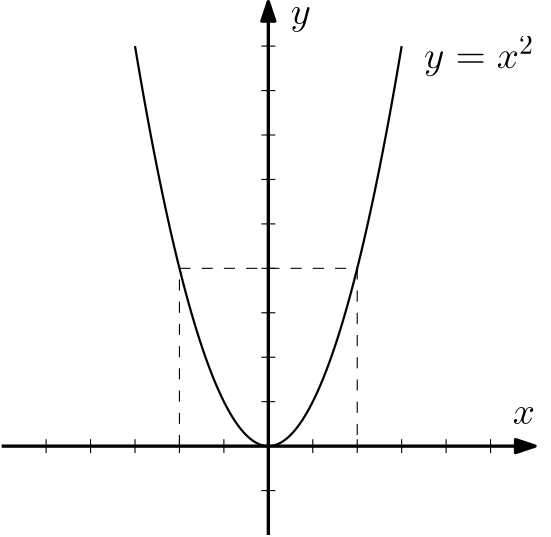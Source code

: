 <?xml version="1.0"?>
<!DOCTYPE ipe SYSTEM "ipe.dtd">
<ipe version="70218" creator="Ipe 7.2.23">
<info created="D:20210223084916" modified="D:20210223084916"/>
<ipestyle name="basic">
<symbol name="arrow/arc(spx)">
<path stroke="sym-stroke" fill="sym-stroke" pen="sym-pen">
0 0 m
-1 0.333 l
-1 -0.333 l
h
</path>
</symbol>
<symbol name="arrow/farc(spx)">
<path stroke="sym-stroke" fill="white" pen="sym-pen">
0 0 m
-1 0.333 l
-1 -0.333 l
h
</path>
</symbol>
<symbol name="arrow/ptarc(spx)">
<path stroke="sym-stroke" fill="sym-stroke" pen="sym-pen">
0 0 m
-1 0.333 l
-0.8 0 l
-1 -0.333 l
h
</path>
</symbol>
<symbol name="arrow/fptarc(spx)">
<path stroke="sym-stroke" fill="white" pen="sym-pen">
0 0 m
-1 0.333 l
-0.8 0 l
-1 -0.333 l
h
</path>
</symbol>
<symbol name="mark/circle(sx)" transformations="translations">
<path fill="sym-stroke">
0.6 0 0 0.6 0 0 e
0.4 0 0 0.4 0 0 e
</path>
</symbol>
<symbol name="mark/disk(sx)" transformations="translations">
<path fill="sym-stroke">
0.6 0 0 0.6 0 0 e
</path>
</symbol>
<symbol name="mark/fdisk(sfx)" transformations="translations">
<group>
<path fill="sym-fill">
0.5 0 0 0.5 0 0 e
</path>
<path fill="sym-stroke" fillrule="eofill">
0.6 0 0 0.6 0 0 e
0.4 0 0 0.4 0 0 e
</path>
</group>
</symbol>
<symbol name="mark/box(sx)" transformations="translations">
<path fill="sym-stroke" fillrule="eofill">
-0.6 -0.6 m
0.6 -0.6 l
0.6 0.6 l
-0.6 0.6 l
h
-0.4 -0.4 m
0.4 -0.4 l
0.4 0.4 l
-0.4 0.4 l
h
</path>
</symbol>
<symbol name="mark/square(sx)" transformations="translations">
<path fill="sym-stroke">
-0.6 -0.6 m
0.6 -0.6 l
0.6 0.6 l
-0.6 0.6 l
h
</path>
</symbol>
<symbol name="mark/fsquare(sfx)" transformations="translations">
<group>
<path fill="sym-fill">
-0.5 -0.5 m
0.5 -0.5 l
0.5 0.5 l
-0.5 0.5 l
h
</path>
<path fill="sym-stroke" fillrule="eofill">
-0.6 -0.6 m
0.6 -0.6 l
0.6 0.6 l
-0.6 0.6 l
h
-0.4 -0.4 m
0.4 -0.4 l
0.4 0.4 l
-0.4 0.4 l
h
</path>
</group>
</symbol>
<symbol name="mark/cross(sx)" transformations="translations">
<group>
<path fill="sym-stroke">
-0.43 -0.57 m
0.57 0.43 l
0.43 0.57 l
-0.57 -0.43 l
h
</path>
<path fill="sym-stroke">
-0.43 0.57 m
0.57 -0.43 l
0.43 -0.57 l
-0.57 0.43 l
h
</path>
</group>
</symbol>
<symbol name="arrow/fnormal(spx)">
<path stroke="sym-stroke" fill="white" pen="sym-pen">
0 0 m
-1 0.333 l
-1 -0.333 l
h
</path>
</symbol>
<symbol name="arrow/pointed(spx)">
<path stroke="sym-stroke" fill="sym-stroke" pen="sym-pen">
0 0 m
-1 0.333 l
-0.8 0 l
-1 -0.333 l
h
</path>
</symbol>
<symbol name="arrow/fpointed(spx)">
<path stroke="sym-stroke" fill="white" pen="sym-pen">
0 0 m
-1 0.333 l
-0.8 0 l
-1 -0.333 l
h
</path>
</symbol>
<symbol name="arrow/linear(spx)">
<path stroke="sym-stroke" pen="sym-pen">
-1 0.333 m
0 0 l
-1 -0.333 l
</path>
</symbol>
<symbol name="arrow/fdouble(spx)">
<path stroke="sym-stroke" fill="white" pen="sym-pen">
0 0 m
-1 0.333 l
-1 -0.333 l
h
-1 0 m
-2 0.333 l
-2 -0.333 l
h
</path>
</symbol>
<symbol name="arrow/double(spx)">
<path stroke="sym-stroke" fill="sym-stroke" pen="sym-pen">
0 0 m
-1 0.333 l
-1 -0.333 l
h
-1 0 m
-2 0.333 l
-2 -0.333 l
h
</path>
</symbol>
<symbol name="arrow/mid-normal(spx)">
<path stroke="sym-stroke" fill="sym-stroke" pen="sym-pen">
0.5 0 m
-0.5 0.333 l
-0.5 -0.333 l
h
</path>
</symbol>
<symbol name="arrow/mid-fnormal(spx)">
<path stroke="sym-stroke" fill="white" pen="sym-pen">
0.5 0 m
-0.5 0.333 l
-0.5 -0.333 l
h
</path>
</symbol>
<symbol name="arrow/mid-pointed(spx)">
<path stroke="sym-stroke" fill="sym-stroke" pen="sym-pen">
0.5 0 m
-0.5 0.333 l
-0.3 0 l
-0.5 -0.333 l
h
</path>
</symbol>
<symbol name="arrow/mid-fpointed(spx)">
<path stroke="sym-stroke" fill="white" pen="sym-pen">
0.5 0 m
-0.5 0.333 l
-0.3 0 l
-0.5 -0.333 l
h
</path>
</symbol>
<symbol name="arrow/mid-double(spx)">
<path stroke="sym-stroke" fill="sym-stroke" pen="sym-pen">
1 0 m
0 0.333 l
0 -0.333 l
h
0 0 m
-1 0.333 l
-1 -0.333 l
h
</path>
</symbol>
<symbol name="arrow/mid-fdouble(spx)">
<path stroke="sym-stroke" fill="white" pen="sym-pen">
1 0 m
0 0.333 l
0 -0.333 l
h
0 0 m
-1 0.333 l
-1 -0.333 l
h
</path>
</symbol>
<anglesize name="22.5 deg" value="22.5"/>
<anglesize name="30 deg" value="30"/>
<anglesize name="45 deg" value="45"/>
<anglesize name="60 deg" value="60"/>
<anglesize name="90 deg" value="90"/>
<arrowsize name="large" value="10"/>
<arrowsize name="small" value="5"/>
<arrowsize name="tiny" value="3"/>
<color name="blue" value="0 0 1"/>
<color name="brown" value="0.647 0.165 0.165"/>
<color name="darkblue" value="0 0 0.545"/>
<color name="darkcyan" value="0 0.545 0.545"/>
<color name="darkgray" value="0.663"/>
<color name="darkgreen" value="0 0.392 0"/>
<color name="darkmagenta" value="0.545 0 0.545"/>
<color name="darkorange" value="1 0.549 0"/>
<color name="darkred" value="0.545 0 0"/>
<color name="gold" value="1 0.843 0"/>
<color name="gray" value="0.745"/>
<color name="green" value="0 1 0"/>
<color name="lightblue" value="0.678 0.847 0.902"/>
<color name="lightcyan" value="0.878 1 1"/>
<color name="lightgray" value="0.827"/>
<color name="lightgreen" value="0.565 0.933 0.565"/>
<color name="lightyellow" value="1 1 0.878"/>
<color name="navy" value="0 0 0.502"/>
<color name="orange" value="1 0.647 0"/>
<color name="pink" value="1 0.753 0.796"/>
<color name="purple" value="0.627 0.125 0.941"/>
<color name="red" value="1 0 0"/>
<color name="seagreen" value="0.18 0.545 0.341"/>
<color name="turquoise" value="0.251 0.878 0.816"/>
<color name="violet" value="0.933 0.51 0.933"/>
<color name="yellow" value="1 1 0"/>
<dashstyle name="dash dot dotted" value="[4 2 1 2 1 2] 0"/>
<dashstyle name="dash dotted" value="[4 2 1 2] 0"/>
<dashstyle name="dashed" value="[4] 0"/>
<dashstyle name="dotted" value="[1 3] 0"/>
<gridsize name="10 pts (~3.5 mm)" value="10"/>
<gridsize name="14 pts (~5 mm)" value="14"/>
<gridsize name="16 pts (~6 mm)" value="16"/>
<gridsize name="20 pts (~7 mm)" value="20"/>
<gridsize name="28 pts (~10 mm)" value="28"/>
<gridsize name="32 pts (~12 mm)" value="32"/>
<gridsize name="4 pts" value="4"/>
<gridsize name="56 pts (~20 mm)" value="56"/>
<gridsize name="8 pts (~3 mm)" value="8"/>
<opacity name="10%" value="0.1"/>
<opacity name="30%" value="0.3"/>
<opacity name="50%" value="0.5"/>
<opacity name="75%" value="0.75"/>
<pen name="fat" value="1.2"/>
<pen name="heavier" value="0.8"/>
<pen name="ultrafat" value="2"/>
<symbolsize name="large" value="5"/>
<symbolsize name="small" value="2"/>
<symbolsize name="tiny" value="1.1"/>
<textsize name="Huge" value="\Huge"/>
<textsize name="LARGE" value="\LARGE"/>
<textsize name="Large" value="\Large"/>
<textsize name="footnote" value="\footnotesize"/>
<textsize name="huge" value="\huge"/>
<textsize name="large" value="\large"/>
<textsize name="small" value="\small"/>
<textsize name="tiny" value="\tiny"/>
<textstyle name="center" begin="\begin{center}" end="\end{center}"/>
<textstyle name="item" begin="\begin{itemize}\item{}" end="\end{itemize}"/>
<textstyle name="itemize" begin="\begin{itemize}" end="\end{itemize}"/>
<tiling name="falling" angle="-60" step="4" width="1"/>
<tiling name="rising" angle="30" step="4" width="1"/>
</ipestyle>
<page>
<layer name="alpha"/>
<view layers="alpha" active="alpha"/>
<group layer="alpha" matrix="1 0 0 1 32 -96">
<path stroke="black" fill="white" pen="fat" arrow="normal/normal">
128 608 m
320 608 l
</path>
<path stroke="black" fill="white">
144 610.5 m
144 605.5 l
</path>
<path stroke="black" fill="white">
160 610.5 m
160 605.5 l
</path>
<path stroke="black" fill="white">
176 610.5 m
176 605.5 l
</path>
<path stroke="black" fill="white">
192 610.5 m
192 605.5 l
</path>
<path stroke="black" fill="white">
208 610.5 m
208 605.5 l
</path>
<path stroke="black" fill="white">
224 610.5 m
224 605.5 l
</path>
<path stroke="black" fill="white">
240 610.5 m
240 605.5 l
</path>
<path stroke="black" fill="white">
256 610.5 m
256 605.5 l
</path>
<path stroke="black" fill="white">
272 610.5 m
272 605.5 l
</path>
<path stroke="black" fill="white">
288 610.5 m
288 605.5 l
</path>
<path stroke="black" fill="white">
304 610.5 m
304 605.5 l
</path>
<path stroke="black" fill="white" pen="fat" arrow="normal/normal">
224 576 m
224 768 l
</path>
<path stroke="black" fill="white">
226.5 592 m
221.5 592 l
</path>
<path stroke="black" fill="white">
226.5 608 m
221.5 608 l
</path>
<path stroke="black" fill="white">
226.5 624 m
221.5 624 l
</path>
<path stroke="black" fill="white">
226.5 640 m
221.5 640 l
</path>
<path stroke="black" fill="white">
226.5 656 m
221.5 656 l
</path>
<path stroke="black" fill="white">
226.5 672 m
221.5 672 l
</path>
<path stroke="black" fill="white">
226.5 688 m
221.5 688 l
</path>
<path stroke="black" fill="white">
226.5 704 m
221.5 704 l
</path>
<path stroke="black" fill="white">
226.5 720 m
221.5 720 l
</path>
<path stroke="black" fill="white">
226.5 736 m
221.5 736 l
</path>
<path stroke="black" fill="white">
226.5 752 m
221.5 752 l
</path>
</group>
<path stroke="black" pen="heavier">
208 656 m
208.323 654.061
208.646 652.141
208.97 650.241 c
209.293 648.34
209.616 646.46
209.939 644.599 c
210.263 642.738
210.586 640.896
210.909 639.074 c
211.232 637.253
211.556 635.45
211.879 633.668 c
212.202 631.885
212.525 630.122
212.848 628.378 c
213.172 626.635
213.495 624.911
213.818 623.207 c
214.141 621.502
214.465 619.818
214.788 618.152 c
215.111 616.487
215.434 614.842
215.758 613.216 c
216.081 611.59
216.404 609.983
216.727 608.397 c
217.051 606.81
217.374 605.243
217.697 603.695 c
218.02 602.148
218.343 600.62
218.667 599.111 c
218.99 597.603
219.313 596.114
219.636 594.645 c
219.96 593.175
220.283 591.726
220.606 590.296 c
220.929 588.866
221.253 587.455
221.576 586.064 c
221.899 584.673
222.222 583.302
222.545 581.95 c
222.869 580.599
223.192 579.267
223.515 577.954 c
223.838 576.642
224.162 575.349
224.485 574.075 c
224.808 572.802
225.131 571.548
225.455 570.314 c
225.778 569.08
226.101 567.865
226.424 566.67 c
226.747 565.475
227.071 564.3
227.394 563.144 c
227.717 561.988
228.04 560.852
228.364 559.736 c
228.687 558.619
229.01 557.522
229.333 556.444 c
229.657 555.367
229.98 554.309
230.303 553.271 c
230.626 552.233
230.949 551.214
231.273 550.215 c
231.596 549.216
231.919 548.236
232.242 547.276 c
232.566 546.316
232.889 545.376
233.212 544.455 c
233.535 543.535
233.859 542.634
234.182 541.752 c
234.505 540.871
234.828 540.009
235.152 539.166 c
235.475 538.324
235.798 537.501
236.121 536.698 c
236.444 535.895
236.768 535.111
237.091 534.347 c
237.414 533.583
237.737 532.839
238.061 532.114 c
238.384 531.389
238.707 530.684
239.03 529.998 c
239.354 529.313
239.677 528.646
240 528 c
240.323 527.354
240.646 526.727
240.97 526.119 c
241.293 525.512
241.616 524.924
241.939 524.356 c
242.263 523.788
242.586 523.24
242.909 522.711 c
243.232 522.182
243.556 521.672
243.879 521.183 c
244.202 520.693
244.525 520.223
244.848 519.772 c
245.172 519.322
245.495 518.891
245.818 518.479 c
246.141 518.068
246.465 517.676
246.788 517.304 c
247.111 516.932
247.434 516.579
247.758 516.246 c
248.081 515.913
248.404 515.6
248.727 515.306 c
249.051 515.012
249.374 514.738
249.697 514.483 c
250.02 514.228
250.343 513.993
250.667 513.778 c
250.99 513.562
251.313 513.366
251.636 513.19 c
251.96 513.014
252.283 512.857
252.606 512.72 c
252.929 512.583
253.253 512.465
253.576 512.367 c
253.899 512.269
254.222 512.191
254.545 512.132 c
254.869 512.073
255.192 512.034
255.515 512.015 c
255.838 511.995
256.162 511.995
256.485 512.015 c
256.808 512.034
257.131 512.073
257.455 512.132 c
257.778 512.191
258.101 512.269
258.424 512.367 c
258.747 512.465
259.071 512.583
259.394 512.72 c
259.717 512.857
260.04 513.014
260.364 513.19 c
260.687 513.366
261.01 513.562
261.333 513.778 c
261.657 513.993
261.98 514.228
262.303 514.483 c
262.626 514.738
262.949 515.012
263.273 515.306 c
263.596 515.6
263.919 515.913
264.242 516.246 c
264.566 516.579
264.889 516.932
265.212 517.304 c
265.535 517.676
265.859 518.068
266.182 518.479 c
266.505 518.891
266.828 519.322
267.152 519.772 c
267.475 520.223
267.798 520.693
268.121 521.183 c
268.444 521.672
268.768 522.182
269.091 522.711 c
269.414 523.24
269.737 523.788
270.061 524.356 c
270.384 524.924
270.707 525.512
271.03 526.119 c
271.354 526.727
271.677 527.354
272 528 c
272.323 528.646
272.646 529.313
272.97 529.998 c
273.293 530.684
273.616 531.389
273.939 532.114 c
274.263 532.839
274.586 533.583
274.909 534.347 c
275.232 535.111
275.556 535.895
275.879 536.698 c
276.202 537.501
276.525 538.324
276.848 539.166 c
277.172 540.009
277.495 540.871
277.818 541.752 c
278.141 542.634
278.465 543.535
278.788 544.455 c
279.111 545.376
279.434 546.316
279.758 547.276 c
280.081 548.236
280.404 549.216
280.727 550.215 c
281.051 551.214
281.374 552.233
281.697 553.271 c
282.02 554.309
282.343 555.367
282.667 556.444 c
282.99 557.522
283.313 558.619
283.636 559.736 c
283.96 560.852
284.283 561.988
284.606 563.144 c
284.929 564.3
285.253 565.475
285.576 566.67 c
285.899 567.865
286.222 569.08
286.545 570.314 c
286.869 571.548
287.192 572.802
287.515 574.075 c
287.838 575.349
288.162 576.642
288.485 577.954 c
288.808 579.267
289.131 580.599
289.455 581.95 c
289.778 583.302
290.101 584.673
290.424 586.064 c
290.747 587.455
291.071 588.866
291.394 590.296 c
291.717 591.726
292.04 593.175
292.364 594.645 c
292.687 596.114
293.01 597.603
293.333 599.111 c
293.657 600.62
293.98 602.148
294.303 603.695 c
294.626 605.243
294.949 606.81
295.273 608.397 c
295.596 609.983
295.919 611.59
296.242 613.216 c
296.566 614.842
296.889 616.487
297.212 618.152 c
297.535 619.818
297.859 621.502
298.182 623.207 c
298.505 624.911
298.828 626.635
299.152 628.378 c
299.475 630.122
299.798 631.885
300.121 633.668 c
300.444 635.45
300.768 637.253
301.091 639.074 c
301.414 640.896
301.737 642.738
302.061 644.599 c
302.384 646.46
302.707 648.34
303.03 650.241 c
303.354 652.141
303.677 654.061
304 656 c
</path>
<path stroke="black" dash="dashed">
224 512 m
224 576 l
288 576 l
288 512 l
</path>
<text matrix="1 0 0 1 -8 -8" transformations="translations" pos="272 672" stroke="black" type="label" width="7.364" height="6.176" depth="2.79" valign="baseline" size="Large">$y$</text>
<text transformations="translations" pos="344 520" stroke="black" type="label" width="7.982" height="6.177" depth="0" valign="baseline" size="Large">$x$</text>
<text matrix="1 0 0 1 0 -8" transformations="translations" pos="312 656" stroke="black" type="label" width="44.404" height="11.626" depth="2.79" valign="baseline" size="Large">$y = x^2$
</text>
</page>
</ipe>
